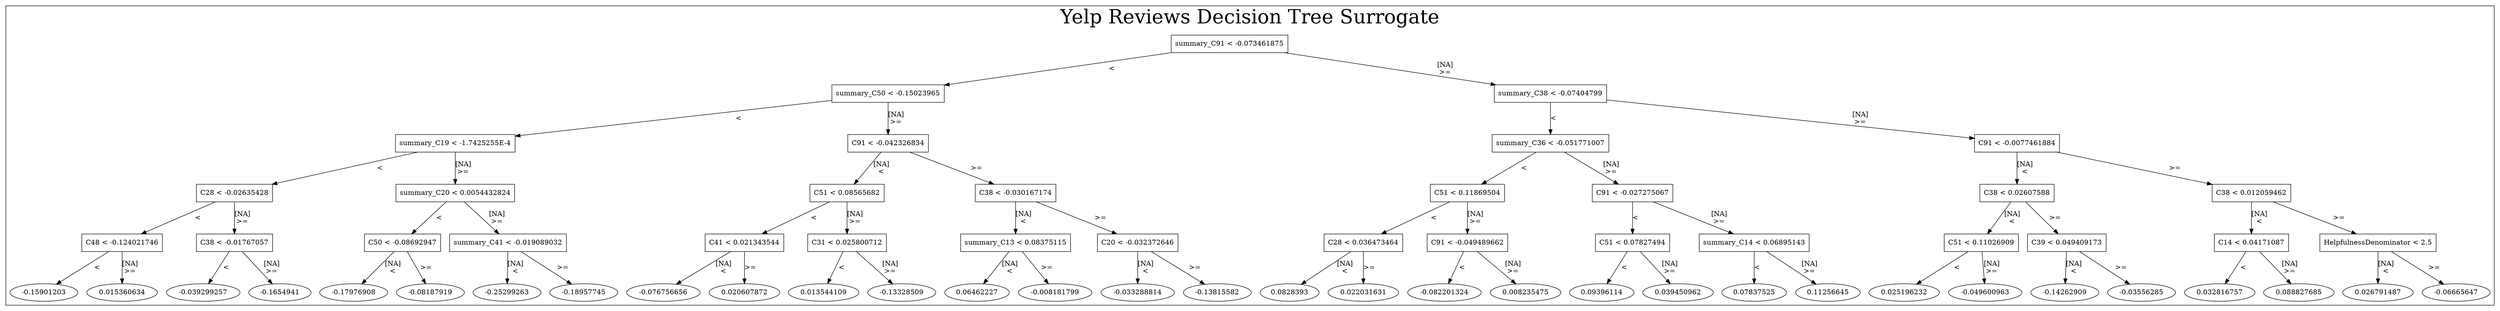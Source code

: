 /*
Generated by:
    http://https://github.com/h2oai/h2o-3/tree/master/h2o-genmodel/src/main/java/hex/genmodel/tools/PrintMojo.java
*/

/*
On a mac:

$ brew install graphviz
$ dot -Tpng file.gv -o file.png
$ open file.png
*/

digraph G {

subgraph cluster_0 {
/* Nodes */

/* Level 0 */
{
"SG_0_Node_0" [shape=box, fontsize=14, label="summary_C91 < -0.073461875"]
}

/* Level 1 */
{
"SG_0_Node_1" [shape=box, fontsize=14, label="summary_C50 < -0.15023965"]
"SG_0_Node_2" [shape=box, fontsize=14, label="summary_C38 < -0.07404799"]
}

/* Level 2 */
{
"SG_0_Node_3" [shape=box, fontsize=14, label="summary_C19 < -1.7425255E-4"]
"SG_0_Node_4" [shape=box, fontsize=14, label="C91 < -0.042326834"]
"SG_0_Node_5" [shape=box, fontsize=14, label="summary_C36 < -0.051771007"]
"SG_0_Node_6" [shape=box, fontsize=14, label="C91 < -0.0077461884"]
}

/* Level 3 */
{
"SG_0_Node_7" [shape=box, fontsize=14, label="C28 < -0.02635428"]
"SG_0_Node_8" [shape=box, fontsize=14, label="summary_C20 < 0.0054432824"]
"SG_0_Node_9" [shape=box, fontsize=14, label="C51 < 0.08565682"]
"SG_0_Node_10" [shape=box, fontsize=14, label="C38 < -0.030167174"]
"SG_0_Node_11" [shape=box, fontsize=14, label="C51 < 0.11869504"]
"SG_0_Node_12" [shape=box, fontsize=14, label="C91 < -0.027275067"]
"SG_0_Node_13" [shape=box, fontsize=14, label="C38 < 0.02607588"]
"SG_0_Node_14" [shape=box, fontsize=14, label="C38 < 0.012059462"]
}

/* Level 4 */
{
"SG_0_Node_15" [shape=box, fontsize=14, label="C48 < -0.124021746"]
"SG_0_Node_16" [shape=box, fontsize=14, label="C38 < -0.01767057"]
"SG_0_Node_17" [shape=box, fontsize=14, label="C50 < -0.08692947"]
"SG_0_Node_18" [shape=box, fontsize=14, label="summary_C41 < -0.019089032"]
"SG_0_Node_19" [shape=box, fontsize=14, label="C41 < 0.021343544"]
"SG_0_Node_20" [shape=box, fontsize=14, label="C31 < 0.025800712"]
"SG_0_Node_21" [shape=box, fontsize=14, label="summary_C13 < 0.08375115"]
"SG_0_Node_22" [shape=box, fontsize=14, label="C20 < -0.032372646"]
"SG_0_Node_23" [shape=box, fontsize=14, label="C28 < 0.036473464"]
"SG_0_Node_24" [shape=box, fontsize=14, label="C91 < -0.049489662"]
"SG_0_Node_25" [shape=box, fontsize=14, label="C51 < 0.07827494"]
"SG_0_Node_26" [shape=box, fontsize=14, label="summary_C14 < 0.06895143"]
"SG_0_Node_27" [shape=box, fontsize=14, label="C51 < 0.11026909"]
"SG_0_Node_28" [shape=box, fontsize=14, label="C39 < 0.049409173"]
"SG_0_Node_29" [shape=box, fontsize=14, label="C14 < 0.04171087"]
"SG_0_Node_30" [shape=box, fontsize=14, label="HelpfulnessDenominator < 2.5"]
}

/* Level 5 */
{
"SG_0_Node_63" [fontsize=14, label="-0.15901203"]
"SG_0_Node_64" [fontsize=14, label="0.015360634"]
"SG_0_Node_65" [fontsize=14, label="-0.039299257"]
"SG_0_Node_66" [fontsize=14, label="-0.1654941"]
"SG_0_Node_67" [fontsize=14, label="-0.17976908"]
"SG_0_Node_68" [fontsize=14, label="-0.08187919"]
"SG_0_Node_69" [fontsize=14, label="-0.25299263"]
"SG_0_Node_70" [fontsize=14, label="-0.18957745"]
"SG_0_Node_71" [fontsize=14, label="-0.076756656"]
"SG_0_Node_72" [fontsize=14, label="0.020607872"]
"SG_0_Node_73" [fontsize=14, label="0.013544109"]
"SG_0_Node_74" [fontsize=14, label="-0.13328509"]
"SG_0_Node_75" [fontsize=14, label="0.06462227"]
"SG_0_Node_76" [fontsize=14, label="-0.008181799"]
"SG_0_Node_77" [fontsize=14, label="-0.033288814"]
"SG_0_Node_78" [fontsize=14, label="-0.13815582"]
"SG_0_Node_79" [fontsize=14, label="0.0828393"]
"SG_0_Node_80" [fontsize=14, label="0.022031631"]
"SG_0_Node_81" [fontsize=14, label="-0.082201324"]
"SG_0_Node_82" [fontsize=14, label="0.008235475"]
"SG_0_Node_83" [fontsize=14, label="0.09396114"]
"SG_0_Node_84" [fontsize=14, label="0.039450962"]
"SG_0_Node_85" [fontsize=14, label="0.07837525"]
"SG_0_Node_86" [fontsize=14, label="0.11256645"]
"SG_0_Node_87" [fontsize=14, label="0.025196232"]
"SG_0_Node_88" [fontsize=14, label="-0.049600963"]
"SG_0_Node_89" [fontsize=14, label="-0.14262909"]
"SG_0_Node_90" [fontsize=14, label="-0.03556285"]
"SG_0_Node_91" [fontsize=14, label="0.032816757"]
"SG_0_Node_92" [fontsize=14, label="0.088827685"]
"SG_0_Node_93" [fontsize=14, label="0.026791487"]
"SG_0_Node_94" [fontsize=14, label="-0.06665647"]
}

/* Edges */
"SG_0_Node_0" -> "SG_0_Node_1" [fontsize=14, label="<\n"]
"SG_0_Node_0" -> "SG_0_Node_2" [fontsize=14, label="[NA]\n>=\n"]
"SG_0_Node_2" -> "SG_0_Node_5" [fontsize=14, label="<\n"]
"SG_0_Node_2" -> "SG_0_Node_6" [fontsize=14, label="[NA]\n>=\n"]
"SG_0_Node_6" -> "SG_0_Node_13" [fontsize=14, label="[NA]\n<\n"]
"SG_0_Node_6" -> "SG_0_Node_14" [fontsize=14, label=">=\n"]
"SG_0_Node_14" -> "SG_0_Node_29" [fontsize=14, label="[NA]\n<\n"]
"SG_0_Node_14" -> "SG_0_Node_30" [fontsize=14, label=">=\n"]
"SG_0_Node_30" -> "SG_0_Node_93" [fontsize=14, label="[NA]\n<\n"]
"SG_0_Node_30" -> "SG_0_Node_94" [fontsize=14, label=">=\n"]
"SG_0_Node_29" -> "SG_0_Node_91" [fontsize=14, label="<\n"]
"SG_0_Node_29" -> "SG_0_Node_92" [fontsize=14, label="[NA]\n>=\n"]
"SG_0_Node_13" -> "SG_0_Node_27" [fontsize=14, label="[NA]\n<\n"]
"SG_0_Node_13" -> "SG_0_Node_28" [fontsize=14, label=">=\n"]
"SG_0_Node_28" -> "SG_0_Node_89" [fontsize=14, label="[NA]\n<\n"]
"SG_0_Node_28" -> "SG_0_Node_90" [fontsize=14, label=">=\n"]
"SG_0_Node_27" -> "SG_0_Node_87" [fontsize=14, label="<\n"]
"SG_0_Node_27" -> "SG_0_Node_88" [fontsize=14, label="[NA]\n>=\n"]
"SG_0_Node_5" -> "SG_0_Node_11" [fontsize=14, label="<\n"]
"SG_0_Node_5" -> "SG_0_Node_12" [fontsize=14, label="[NA]\n>=\n"]
"SG_0_Node_12" -> "SG_0_Node_25" [fontsize=14, label="<\n"]
"SG_0_Node_12" -> "SG_0_Node_26" [fontsize=14, label="[NA]\n>=\n"]
"SG_0_Node_26" -> "SG_0_Node_85" [fontsize=14, label="<\n"]
"SG_0_Node_26" -> "SG_0_Node_86" [fontsize=14, label="[NA]\n>=\n"]
"SG_0_Node_25" -> "SG_0_Node_83" [fontsize=14, label="<\n"]
"SG_0_Node_25" -> "SG_0_Node_84" [fontsize=14, label="[NA]\n>=\n"]
"SG_0_Node_11" -> "SG_0_Node_23" [fontsize=14, label="<\n"]
"SG_0_Node_11" -> "SG_0_Node_24" [fontsize=14, label="[NA]\n>=\n"]
"SG_0_Node_24" -> "SG_0_Node_81" [fontsize=14, label="<\n"]
"SG_0_Node_24" -> "SG_0_Node_82" [fontsize=14, label="[NA]\n>=\n"]
"SG_0_Node_23" -> "SG_0_Node_79" [fontsize=14, label="[NA]\n<\n"]
"SG_0_Node_23" -> "SG_0_Node_80" [fontsize=14, label=">=\n"]
"SG_0_Node_1" -> "SG_0_Node_3" [fontsize=14, label="<\n"]
"SG_0_Node_1" -> "SG_0_Node_4" [fontsize=14, label="[NA]\n>=\n"]
"SG_0_Node_4" -> "SG_0_Node_9" [fontsize=14, label="[NA]\n<\n"]
"SG_0_Node_4" -> "SG_0_Node_10" [fontsize=14, label=">=\n"]
"SG_0_Node_10" -> "SG_0_Node_21" [fontsize=14, label="[NA]\n<\n"]
"SG_0_Node_10" -> "SG_0_Node_22" [fontsize=14, label=">=\n"]
"SG_0_Node_22" -> "SG_0_Node_77" [fontsize=14, label="[NA]\n<\n"]
"SG_0_Node_22" -> "SG_0_Node_78" [fontsize=14, label=">=\n"]
"SG_0_Node_21" -> "SG_0_Node_75" [fontsize=14, label="[NA]\n<\n"]
"SG_0_Node_21" -> "SG_0_Node_76" [fontsize=14, label=">=\n"]
"SG_0_Node_9" -> "SG_0_Node_19" [fontsize=14, label="<\n"]
"SG_0_Node_9" -> "SG_0_Node_20" [fontsize=14, label="[NA]\n>=\n"]
"SG_0_Node_20" -> "SG_0_Node_73" [fontsize=14, label="<\n"]
"SG_0_Node_20" -> "SG_0_Node_74" [fontsize=14, label="[NA]\n>=\n"]
"SG_0_Node_19" -> "SG_0_Node_71" [fontsize=14, label="[NA]\n<\n"]
"SG_0_Node_19" -> "SG_0_Node_72" [fontsize=14, label=">=\n"]
"SG_0_Node_3" -> "SG_0_Node_7" [fontsize=14, label="<\n"]
"SG_0_Node_3" -> "SG_0_Node_8" [fontsize=14, label="[NA]\n>=\n"]
"SG_0_Node_8" -> "SG_0_Node_17" [fontsize=14, label="<\n"]
"SG_0_Node_8" -> "SG_0_Node_18" [fontsize=14, label="[NA]\n>=\n"]
"SG_0_Node_18" -> "SG_0_Node_69" [fontsize=14, label="[NA]\n<\n"]
"SG_0_Node_18" -> "SG_0_Node_70" [fontsize=14, label=">=\n"]
"SG_0_Node_17" -> "SG_0_Node_67" [fontsize=14, label="[NA]\n<\n"]
"SG_0_Node_17" -> "SG_0_Node_68" [fontsize=14, label=">=\n"]
"SG_0_Node_7" -> "SG_0_Node_15" [fontsize=14, label="<\n"]
"SG_0_Node_7" -> "SG_0_Node_16" [fontsize=14, label="[NA]\n>=\n"]
"SG_0_Node_16" -> "SG_0_Node_65" [fontsize=14, label="<\n"]
"SG_0_Node_16" -> "SG_0_Node_66" [fontsize=14, label="[NA]\n>=\n"]
"SG_0_Node_15" -> "SG_0_Node_63" [fontsize=14, label="<\n"]
"SG_0_Node_15" -> "SG_0_Node_64" [fontsize=14, label="[NA]\n>=\n"]

fontsize=40
label="Yelp Reviews Decision Tree Surrogate"
}

}

